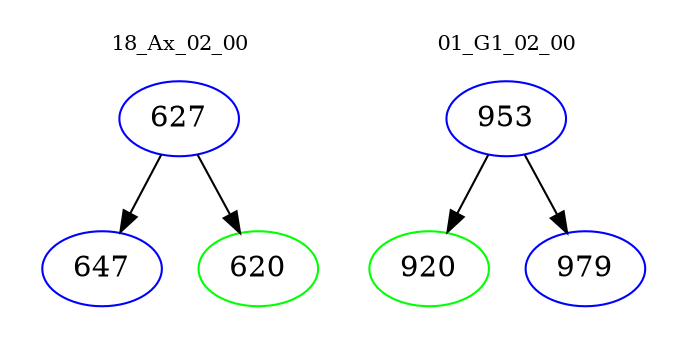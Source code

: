 digraph{
subgraph cluster_0 {
color = white
label = "18_Ax_02_00";
fontsize=10;
T0_627 [label="627", color="blue"]
T0_627 -> T0_647 [color="black"]
T0_647 [label="647", color="blue"]
T0_627 -> T0_620 [color="black"]
T0_620 [label="620", color="green"]
}
subgraph cluster_1 {
color = white
label = "01_G1_02_00";
fontsize=10;
T1_953 [label="953", color="blue"]
T1_953 -> T1_920 [color="black"]
T1_920 [label="920", color="green"]
T1_953 -> T1_979 [color="black"]
T1_979 [label="979", color="blue"]
}
}
